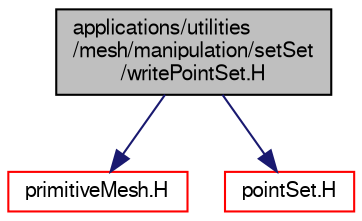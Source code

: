 digraph "applications/utilities/mesh/manipulation/setSet/writePointSet.H"
{
  bgcolor="transparent";
  edge [fontname="FreeSans",fontsize="10",labelfontname="FreeSans",labelfontsize="10"];
  node [fontname="FreeSans",fontsize="10",shape=record];
  Node0 [label="applications/utilities\l/mesh/manipulation/setSet\l/writePointSet.H",height=0.2,width=0.4,color="black", fillcolor="grey75", style="filled", fontcolor="black"];
  Node0 -> Node1 [color="midnightblue",fontsize="10",style="solid",fontname="FreeSans"];
  Node1 [label="primitiveMesh.H",height=0.2,width=0.4,color="red",URL="$a11882.html"];
  Node0 -> Node162 [color="midnightblue",fontsize="10",style="solid",fontname="FreeSans"];
  Node162 [label="pointSet.H",height=0.2,width=0.4,color="red",URL="$a08141.html"];
}
